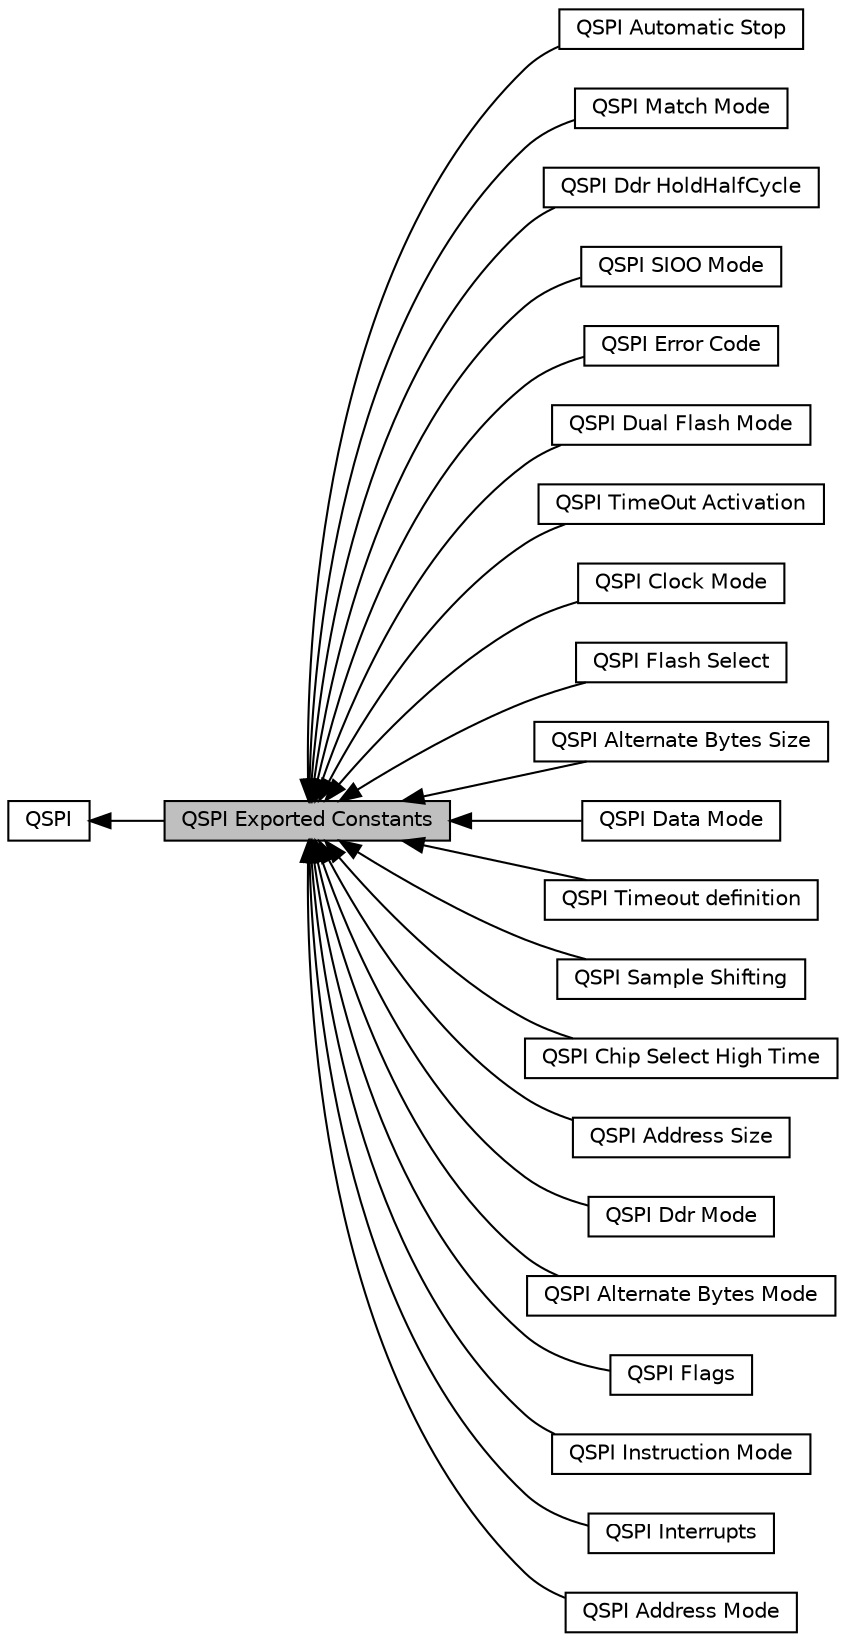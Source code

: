 digraph "QSPI Exported Constants"
{
  edge [fontname="Helvetica",fontsize="10",labelfontname="Helvetica",labelfontsize="10"];
  node [fontname="Helvetica",fontsize="10",shape=record];
  rankdir=LR;
  Node18 [label="QSPI Automatic Stop",height=0.2,width=0.4,color="black", fillcolor="white", style="filled",URL="$group___q_s_p_i___automatic_stop.html"];
  Node17 [label="QSPI Match Mode",height=0.2,width=0.4,color="black", fillcolor="white", style="filled",URL="$group___q_s_p_i___match_mode.html"];
  Node15 [label="QSPI Ddr HoldHalfCycle",height=0.2,width=0.4,color="black", fillcolor="white", style="filled",URL="$group___q_s_p_i___ddr_hold_half_cycle.html"];
  Node1 [label="QSPI",height=0.2,width=0.4,color="black", fillcolor="white", style="filled",URL="$group___q_s_p_i.html",tooltip="HAL QSPI module driver. "];
  Node16 [label="QSPI SIOO Mode",height=0.2,width=0.4,color="black", fillcolor="white", style="filled",URL="$group___q_s_p_i___s_i_o_o_mode.html"];
  Node0 [label="QSPI Exported Constants",height=0.2,width=0.4,color="black", fillcolor="grey75", style="filled", fontcolor="black"];
  Node2 [label="QSPI Error Code",height=0.2,width=0.4,color="black", fillcolor="white", style="filled",URL="$group___q_s_p_i___error_code.html"];
  Node7 [label="QSPI Dual Flash Mode",height=0.2,width=0.4,color="black", fillcolor="white", style="filled",URL="$group___q_s_p_i___dual_flash___mode.html"];
  Node19 [label="QSPI TimeOut Activation",height=0.2,width=0.4,color="black", fillcolor="white", style="filled",URL="$group___q_s_p_i___time_out_activation.html"];
  Node5 [label="QSPI Clock Mode",height=0.2,width=0.4,color="black", fillcolor="white", style="filled",URL="$group___q_s_p_i___clock_mode.html"];
  Node6 [label="QSPI Flash Select",height=0.2,width=0.4,color="black", fillcolor="white", style="filled",URL="$group___q_s_p_i___flash___select.html"];
  Node9 [label="QSPI Alternate Bytes Size",height=0.2,width=0.4,color="black", fillcolor="white", style="filled",URL="$group___q_s_p_i___alternate_bytes_size.html"];
  Node13 [label="QSPI Data Mode",height=0.2,width=0.4,color="black", fillcolor="white", style="filled",URL="$group___q_s_p_i___data_mode.html"];
  Node22 [label="QSPI Timeout definition",height=0.2,width=0.4,color="black", fillcolor="white", style="filled",URL="$group___q_s_p_i___timeout__definition.html"];
  Node3 [label="QSPI Sample Shifting",height=0.2,width=0.4,color="black", fillcolor="white", style="filled",URL="$group___q_s_p_i___sample_shifting.html"];
  Node4 [label="QSPI Chip Select High Time",height=0.2,width=0.4,color="black", fillcolor="white", style="filled",URL="$group___q_s_p_i___chip_select_high_time.html"];
  Node8 [label="QSPI Address Size",height=0.2,width=0.4,color="black", fillcolor="white", style="filled",URL="$group___q_s_p_i___address_size.html"];
  Node14 [label="QSPI Ddr Mode",height=0.2,width=0.4,color="black", fillcolor="white", style="filled",URL="$group___q_s_p_i___ddr_mode.html"];
  Node12 [label="QSPI Alternate Bytes Mode",height=0.2,width=0.4,color="black", fillcolor="white", style="filled",URL="$group___q_s_p_i___alternate_bytes_mode.html"];
  Node20 [label="QSPI Flags",height=0.2,width=0.4,color="black", fillcolor="white", style="filled",URL="$group___q_s_p_i___flags.html"];
  Node10 [label="QSPI Instruction Mode",height=0.2,width=0.4,color="black", fillcolor="white", style="filled",URL="$group___q_s_p_i___instruction_mode.html"];
  Node21 [label="QSPI Interrupts",height=0.2,width=0.4,color="black", fillcolor="white", style="filled",URL="$group___q_s_p_i___interrupts.html"];
  Node11 [label="QSPI Address Mode",height=0.2,width=0.4,color="black", fillcolor="white", style="filled",URL="$group___q_s_p_i___address_mode.html"];
  Node1->Node0 [shape=plaintext, dir="back", style="solid"];
  Node0->Node2 [shape=plaintext, dir="back", style="solid"];
  Node0->Node3 [shape=plaintext, dir="back", style="solid"];
  Node0->Node4 [shape=plaintext, dir="back", style="solid"];
  Node0->Node5 [shape=plaintext, dir="back", style="solid"];
  Node0->Node6 [shape=plaintext, dir="back", style="solid"];
  Node0->Node7 [shape=plaintext, dir="back", style="solid"];
  Node0->Node8 [shape=plaintext, dir="back", style="solid"];
  Node0->Node9 [shape=plaintext, dir="back", style="solid"];
  Node0->Node10 [shape=plaintext, dir="back", style="solid"];
  Node0->Node11 [shape=plaintext, dir="back", style="solid"];
  Node0->Node12 [shape=plaintext, dir="back", style="solid"];
  Node0->Node13 [shape=plaintext, dir="back", style="solid"];
  Node0->Node14 [shape=plaintext, dir="back", style="solid"];
  Node0->Node15 [shape=plaintext, dir="back", style="solid"];
  Node0->Node16 [shape=plaintext, dir="back", style="solid"];
  Node0->Node17 [shape=plaintext, dir="back", style="solid"];
  Node0->Node18 [shape=plaintext, dir="back", style="solid"];
  Node0->Node19 [shape=plaintext, dir="back", style="solid"];
  Node0->Node20 [shape=plaintext, dir="back", style="solid"];
  Node0->Node21 [shape=plaintext, dir="back", style="solid"];
  Node0->Node22 [shape=plaintext, dir="back", style="solid"];
}
